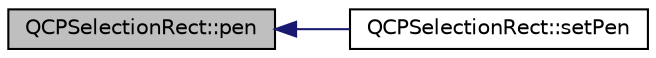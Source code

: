 digraph "QCPSelectionRect::pen"
{
  edge [fontname="Helvetica",fontsize="10",labelfontname="Helvetica",labelfontsize="10"];
  node [fontname="Helvetica",fontsize="10",shape=record];
  rankdir="LR";
  Node78 [label="QCPSelectionRect::pen",height=0.2,width=0.4,color="black", fillcolor="grey75", style="filled", fontcolor="black"];
  Node78 -> Node79 [dir="back",color="midnightblue",fontsize="10",style="solid",fontname="Helvetica"];
  Node79 [label="QCPSelectionRect::setPen",height=0.2,width=0.4,color="black", fillcolor="white", style="filled",URL="$class_q_c_p_selection_rect.html#ada20b7fb1b2dcbe50523262636b06963"];
}
